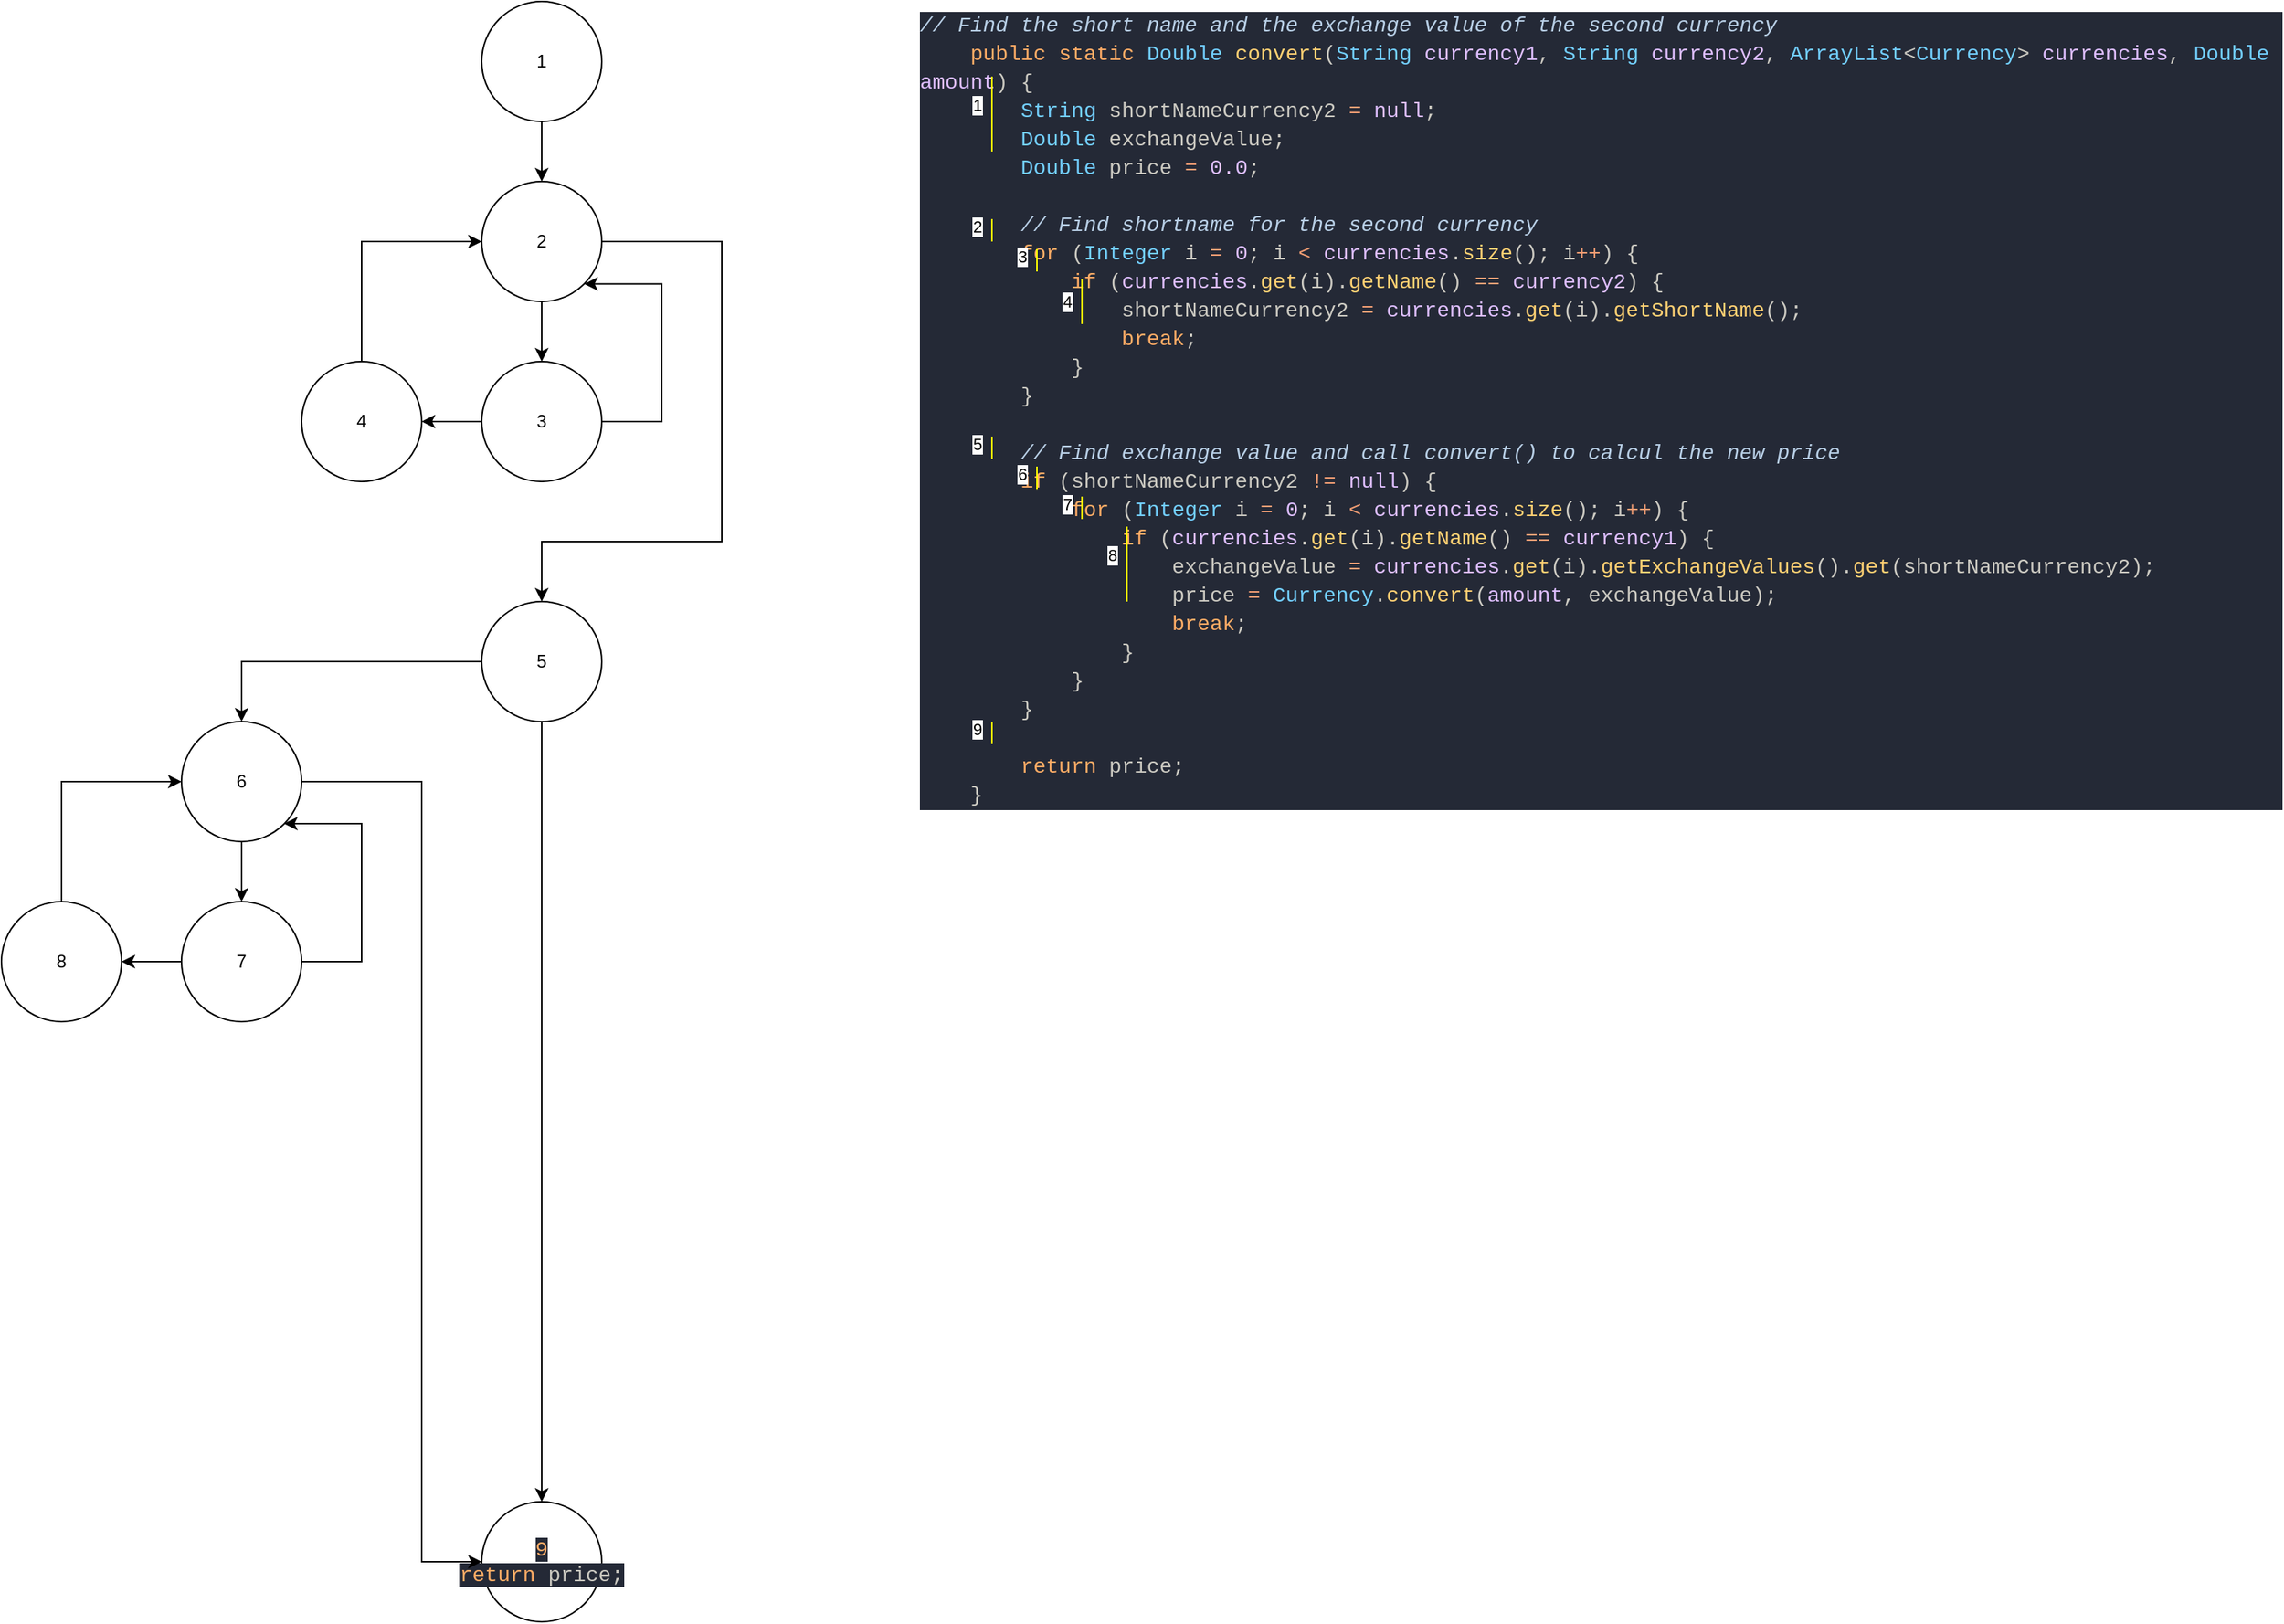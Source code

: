 <mxfile version="13.6.2" type="device"><diagram id="3-yRKTQ1J-snNPChC6Jj" name="Page-1"><mxGraphModel dx="1018" dy="724" grid="1" gridSize="10" guides="1" tooltips="1" connect="1" arrows="1" fold="1" page="1" pageScale="1" pageWidth="850" pageHeight="1100" math="0" shadow="0"><root><mxCell id="0"/><mxCell id="1" parent="0"/><mxCell id="QWL6O-_WRVfbFPHQvak_-22" value="&lt;div style=&quot;background-color: rgb(36 , 41 , 54) ; font-family: &amp;#34;consolas&amp;#34; , &amp;#34;courier new&amp;#34; , monospace ; font-weight: normal ; font-size: 14px ; line-height: 19px&quot;&gt;&lt;div style=&quot;color: rgb(204 , 202 , 194)&quot;&gt;&lt;span style=&quot;color: #b8cfe6 ; font-style: italic&quot;&gt;// Find the short name and the exchange value of the second currency&lt;/span&gt;&lt;/div&gt;&lt;div&gt;&lt;span style=&quot;color: rgb(204 , 202 , 194)&quot;&gt;&amp;nbsp; &amp;nbsp; &lt;/span&gt;&lt;span style=&quot;color: rgb(255 , 173 , 102)&quot;&gt;public&lt;/span&gt;&lt;span style=&quot;color: rgb(204 , 202 , 194)&quot;&gt; &lt;/span&gt;&lt;span style=&quot;color: rgb(255 , 173 , 102)&quot;&gt;static&lt;/span&gt;&lt;span style=&quot;color: rgb(204 , 202 , 194)&quot;&gt; &lt;/span&gt;&lt;span style=&quot;color: rgb(115 , 208 , 255)&quot;&gt;Double&lt;/span&gt;&lt;span style=&quot;color: rgb(204 , 202 , 194)&quot;&gt; &lt;/span&gt;&lt;span style=&quot;color: rgb(255 , 209 , 115)&quot;&gt;convert&lt;/span&gt;&lt;span style=&quot;color: rgb(204 , 202 , 194)&quot;&gt;(&lt;/span&gt;&lt;span style=&quot;color: rgb(115 , 208 , 255)&quot;&gt;String&lt;/span&gt;&lt;span style=&quot;color: rgb(204 , 202 , 194)&quot;&gt; &lt;/span&gt;&lt;span style=&quot;color: rgb(223 , 191 , 255)&quot;&gt;currency1&lt;/span&gt;&lt;span style=&quot;color: rgb(204 , 202 , 194)&quot;&gt;,&lt;/span&gt;&lt;span style=&quot;color: rgb(204 , 202 , 194)&quot;&gt; &lt;/span&gt;&lt;span style=&quot;color: rgb(115 , 208 , 255)&quot;&gt;String&lt;/span&gt;&lt;span style=&quot;color: rgb(204 , 202 , 194)&quot;&gt; &lt;/span&gt;&lt;span style=&quot;color: rgb(223 , 191 , 255)&quot;&gt;currency2&lt;/span&gt;&lt;font color=&quot;#cccac2&quot;&gt;,&amp;nbsp;&lt;/font&gt;&lt;span style=&quot;color: rgb(115 , 208 , 255)&quot;&gt;ArrayList&lt;/span&gt;&lt;font color=&quot;#cccac2&quot;&gt;&amp;lt;&lt;/font&gt;&lt;span style=&quot;color: rgb(115 , 208 , 255)&quot;&gt;Currency&lt;/span&gt;&lt;font color=&quot;#cccac2&quot;&gt;&amp;gt; &lt;/font&gt;&lt;span style=&quot;color: rgb(223 , 191 , 255)&quot;&gt;currencies&lt;/span&gt;&lt;font color=&quot;#cccac2&quot;&gt;, &lt;/font&gt;&lt;span style=&quot;color: rgb(115 , 208 , 255)&quot;&gt;Double&lt;/span&gt; &lt;span style=&quot;color: rgb(223 , 191 , 255)&quot;&gt;amount&lt;/span&gt;&lt;font color=&quot;#cccac2&quot;&gt;) {&lt;/font&gt;&lt;/div&gt;&lt;div style=&quot;color: rgb(204 , 202 , 194)&quot;&gt;&lt;span style=&quot;color: #cccac2&quot;&gt;&amp;nbsp; &amp;nbsp; &amp;nbsp; &amp;nbsp; &lt;/span&gt;&lt;span style=&quot;color: #73d0ff&quot;&gt;String&lt;/span&gt;&lt;span style=&quot;color: #cccac2&quot;&gt; &lt;/span&gt;&lt;span style=&quot;color: #cccac2&quot;&gt;shortNameCurrency2&lt;/span&gt;&lt;span style=&quot;color: #cccac2&quot;&gt; &lt;/span&gt;&lt;span style=&quot;color: #f29e74&quot;&gt;=&lt;/span&gt;&lt;span style=&quot;color: #cccac2&quot;&gt; &lt;/span&gt;&lt;span style=&quot;color: #dfbfff&quot;&gt;null&lt;/span&gt;&lt;span style=&quot;color: #cccac2&quot;&gt;;&lt;/span&gt;&lt;/div&gt;&lt;div style=&quot;color: rgb(204 , 202 , 194)&quot;&gt;&lt;span style=&quot;color: #cccac2&quot;&gt;&amp;nbsp; &amp;nbsp; &amp;nbsp; &amp;nbsp; &lt;/span&gt;&lt;span style=&quot;color: #73d0ff&quot;&gt;Double&lt;/span&gt;&lt;span style=&quot;color: #cccac2&quot;&gt; &lt;/span&gt;&lt;span style=&quot;color: #cccac2&quot;&gt;exchangeValue&lt;/span&gt;&lt;span style=&quot;color: #cccac2&quot;&gt;;&lt;/span&gt;&lt;/div&gt;&lt;div style=&quot;color: rgb(204 , 202 , 194)&quot;&gt;&lt;span style=&quot;color: #cccac2&quot;&gt;&amp;nbsp; &amp;nbsp; &amp;nbsp; &amp;nbsp; &lt;/span&gt;&lt;span style=&quot;color: #73d0ff&quot;&gt;Double&lt;/span&gt;&lt;span style=&quot;color: #cccac2&quot;&gt; &lt;/span&gt;&lt;span style=&quot;color: #cccac2&quot;&gt;price&lt;/span&gt;&lt;span style=&quot;color: #cccac2&quot;&gt; &lt;/span&gt;&lt;span style=&quot;color: #f29e74&quot;&gt;=&lt;/span&gt;&lt;span style=&quot;color: #cccac2&quot;&gt; &lt;/span&gt;&lt;span style=&quot;color: #dfbfff&quot;&gt;0.0&lt;/span&gt;&lt;span style=&quot;color: #cccac2&quot;&gt;;&lt;/span&gt;&lt;/div&gt;&lt;div style=&quot;color: rgb(204 , 202 , 194)&quot;&gt;&lt;span style=&quot;color: #cccac2&quot;&gt;&amp;nbsp; &amp;nbsp; &amp;nbsp; &amp;nbsp; &lt;/span&gt;&lt;/div&gt;&lt;div style=&quot;color: rgb(204 , 202 , 194)&quot;&gt;&lt;span style=&quot;color: #cccac2&quot;&gt;&amp;nbsp; &amp;nbsp; &amp;nbsp; &amp;nbsp; &lt;/span&gt;&lt;span style=&quot;color: #b8cfe6 ; font-style: italic&quot;&gt;// Find shortname for the second currency&lt;/span&gt;&lt;/div&gt;&lt;div style=&quot;color: rgb(204 , 202 , 194)&quot;&gt;&lt;span style=&quot;color: #cccac2&quot;&gt;&amp;nbsp; &amp;nbsp; &amp;nbsp; &amp;nbsp; &lt;/span&gt;&lt;span style=&quot;color: #ffad66&quot;&gt;for&lt;/span&gt;&lt;span style=&quot;color: #cccac2&quot;&gt; (&lt;/span&gt;&lt;span style=&quot;color: #73d0ff&quot;&gt;Integer&lt;/span&gt;&lt;span style=&quot;color: #cccac2&quot;&gt; &lt;/span&gt;&lt;span style=&quot;color: #cccac2&quot;&gt;i&lt;/span&gt;&lt;span style=&quot;color: #cccac2&quot;&gt; &lt;/span&gt;&lt;span style=&quot;color: #f29e74&quot;&gt;=&lt;/span&gt;&lt;span style=&quot;color: #cccac2&quot;&gt; &lt;/span&gt;&lt;span style=&quot;color: #dfbfff&quot;&gt;0&lt;/span&gt;&lt;span style=&quot;color: #cccac2&quot;&gt;;&lt;/span&gt;&lt;span style=&quot;color: #cccac2&quot;&gt; &lt;/span&gt;&lt;span style=&quot;color: #cccac2&quot;&gt;i&lt;/span&gt;&lt;span style=&quot;color: #cccac2&quot;&gt; &lt;/span&gt;&lt;span style=&quot;color: #f29e74&quot;&gt;&amp;lt;&lt;/span&gt;&lt;span style=&quot;color: #cccac2&quot;&gt; &lt;/span&gt;&lt;span style=&quot;color: #dfbfff&quot;&gt;currencies&lt;/span&gt;&lt;span style=&quot;color: #cccac2&quot;&gt;.&lt;/span&gt;&lt;span style=&quot;color: #ffd173&quot;&gt;size&lt;/span&gt;&lt;span style=&quot;color: #cccac2&quot;&gt;()&lt;/span&gt;&lt;span style=&quot;color: #cccac2&quot;&gt;;&lt;/span&gt;&lt;span style=&quot;color: #cccac2&quot;&gt; &lt;/span&gt;&lt;span style=&quot;color: #cccac2&quot;&gt;i&lt;/span&gt;&lt;span style=&quot;color: #f29e74&quot;&gt;++&lt;/span&gt;&lt;span style=&quot;color: #cccac2&quot;&gt;) {&lt;/span&gt;&lt;/div&gt;&lt;div style=&quot;color: rgb(204 , 202 , 194)&quot;&gt;&lt;span style=&quot;color: #cccac2&quot;&gt;&amp;nbsp; &amp;nbsp; &amp;nbsp; &amp;nbsp; &amp;nbsp; &amp;nbsp; &lt;/span&gt;&lt;span style=&quot;color: #ffad66&quot;&gt;if&lt;/span&gt;&lt;span style=&quot;color: #cccac2&quot;&gt; (&lt;/span&gt;&lt;span style=&quot;color: #dfbfff&quot;&gt;currencies&lt;/span&gt;&lt;span style=&quot;color: #cccac2&quot;&gt;.&lt;/span&gt;&lt;span style=&quot;color: #ffd173&quot;&gt;get&lt;/span&gt;&lt;span style=&quot;color: #cccac2&quot;&gt;(&lt;/span&gt;&lt;span style=&quot;color: #cccac2&quot;&gt;i&lt;/span&gt;&lt;span style=&quot;color: #cccac2&quot;&gt;)&lt;/span&gt;&lt;span style=&quot;color: #cccac2&quot;&gt;.&lt;/span&gt;&lt;span style=&quot;color: #ffd173&quot;&gt;getName&lt;/span&gt;&lt;span style=&quot;color: #cccac2&quot;&gt;() &lt;/span&gt;&lt;span style=&quot;color: #f29e74&quot;&gt;==&lt;/span&gt;&lt;span style=&quot;color: #cccac2&quot;&gt; &lt;/span&gt;&lt;span style=&quot;color: #dfbfff&quot;&gt;currency2&lt;/span&gt;&lt;span style=&quot;color: #cccac2&quot;&gt;) {&lt;/span&gt;&lt;/div&gt;&lt;div style=&quot;color: rgb(204 , 202 , 194)&quot;&gt;&lt;span style=&quot;color: #cccac2&quot;&gt;&amp;nbsp; &amp;nbsp; &amp;nbsp; &amp;nbsp; &amp;nbsp; &amp;nbsp; &amp;nbsp; &amp;nbsp; &lt;/span&gt;&lt;span style=&quot;color: #cccac2&quot;&gt;shortNameCurrency2&lt;/span&gt;&lt;span style=&quot;color: #cccac2&quot;&gt; &lt;/span&gt;&lt;span style=&quot;color: #f29e74&quot;&gt;=&lt;/span&gt;&lt;span style=&quot;color: #cccac2&quot;&gt; &lt;/span&gt;&lt;span style=&quot;color: #dfbfff&quot;&gt;currencies&lt;/span&gt;&lt;span style=&quot;color: #cccac2&quot;&gt;.&lt;/span&gt;&lt;span style=&quot;color: #ffd173&quot;&gt;get&lt;/span&gt;&lt;span style=&quot;color: #cccac2&quot;&gt;(&lt;/span&gt;&lt;span style=&quot;color: #cccac2&quot;&gt;i&lt;/span&gt;&lt;span style=&quot;color: #cccac2&quot;&gt;)&lt;/span&gt;&lt;span style=&quot;color: #cccac2&quot;&gt;.&lt;/span&gt;&lt;span style=&quot;color: #ffd173&quot;&gt;getShortName&lt;/span&gt;&lt;span style=&quot;color: #cccac2&quot;&gt;()&lt;/span&gt;&lt;span style=&quot;color: #cccac2&quot;&gt;;&lt;/span&gt;&lt;/div&gt;&lt;div style=&quot;color: rgb(204 , 202 , 194)&quot;&gt;&lt;span style=&quot;color: #cccac2&quot;&gt;&amp;nbsp; &amp;nbsp; &amp;nbsp; &amp;nbsp; &amp;nbsp; &amp;nbsp; &amp;nbsp; &amp;nbsp; &lt;/span&gt;&lt;span style=&quot;color: #ffad66&quot;&gt;break&lt;/span&gt;&lt;span style=&quot;color: #cccac2&quot;&gt;;&lt;/span&gt;&lt;/div&gt;&lt;div style=&quot;color: rgb(204 , 202 , 194)&quot;&gt;&lt;span style=&quot;color: #cccac2&quot;&gt;&amp;nbsp; &amp;nbsp; &amp;nbsp; &amp;nbsp; &amp;nbsp; &amp;nbsp; }&lt;/span&gt;&lt;/div&gt;&lt;div style=&quot;color: rgb(204 , 202 , 194)&quot;&gt;&lt;span style=&quot;color: #cccac2&quot;&gt;&amp;nbsp; &amp;nbsp; &amp;nbsp; &amp;nbsp; }&lt;/span&gt;&lt;/div&gt;&lt;div style=&quot;color: rgb(204 , 202 , 194)&quot;&gt;&lt;span style=&quot;color: #cccac2&quot;&gt;&amp;nbsp; &amp;nbsp; &amp;nbsp; &amp;nbsp; &lt;/span&gt;&lt;/div&gt;&lt;div style=&quot;color: rgb(204 , 202 , 194)&quot;&gt;&lt;span style=&quot;color: #cccac2&quot;&gt;&amp;nbsp; &amp;nbsp; &amp;nbsp; &amp;nbsp; &lt;/span&gt;&lt;span style=&quot;color: #b8cfe6 ; font-style: italic&quot;&gt;// Find exchange value and call convert() to calcul the new price&lt;/span&gt;&lt;/div&gt;&lt;div style=&quot;color: rgb(204 , 202 , 194)&quot;&gt;&lt;span style=&quot;color: #cccac2&quot;&gt;&amp;nbsp; &amp;nbsp; &amp;nbsp; &amp;nbsp; &lt;/span&gt;&lt;span style=&quot;color: #ffad66&quot;&gt;if&lt;/span&gt;&lt;span style=&quot;color: #cccac2&quot;&gt; (&lt;/span&gt;&lt;span style=&quot;color: #cccac2&quot;&gt;shortNameCurrency2&lt;/span&gt;&lt;span style=&quot;color: #cccac2&quot;&gt; &lt;/span&gt;&lt;span style=&quot;color: #f29e74&quot;&gt;!=&lt;/span&gt;&lt;span style=&quot;color: #cccac2&quot;&gt; &lt;/span&gt;&lt;span style=&quot;color: #dfbfff&quot;&gt;null&lt;/span&gt;&lt;span style=&quot;color: #cccac2&quot;&gt;) {&lt;/span&gt;&lt;/div&gt;&lt;div style=&quot;color: rgb(204 , 202 , 194)&quot;&gt;&lt;span style=&quot;color: #cccac2&quot;&gt;&amp;nbsp; &amp;nbsp; &amp;nbsp; &amp;nbsp; &amp;nbsp; &amp;nbsp; &lt;/span&gt;&lt;span style=&quot;color: #ffad66&quot;&gt;for&lt;/span&gt;&lt;span style=&quot;color: #cccac2&quot;&gt; (&lt;/span&gt;&lt;span style=&quot;color: #73d0ff&quot;&gt;Integer&lt;/span&gt;&lt;span style=&quot;color: #cccac2&quot;&gt; &lt;/span&gt;&lt;span style=&quot;color: #cccac2&quot;&gt;i&lt;/span&gt;&lt;span style=&quot;color: #cccac2&quot;&gt; &lt;/span&gt;&lt;span style=&quot;color: #f29e74&quot;&gt;=&lt;/span&gt;&lt;span style=&quot;color: #cccac2&quot;&gt; &lt;/span&gt;&lt;span style=&quot;color: #dfbfff&quot;&gt;0&lt;/span&gt;&lt;span style=&quot;color: #cccac2&quot;&gt;;&lt;/span&gt;&lt;span style=&quot;color: #cccac2&quot;&gt; &lt;/span&gt;&lt;span style=&quot;color: #cccac2&quot;&gt;i&lt;/span&gt;&lt;span style=&quot;color: #cccac2&quot;&gt; &lt;/span&gt;&lt;span style=&quot;color: #f29e74&quot;&gt;&amp;lt;&lt;/span&gt;&lt;span style=&quot;color: #cccac2&quot;&gt; &lt;/span&gt;&lt;span style=&quot;color: #dfbfff&quot;&gt;currencies&lt;/span&gt;&lt;span style=&quot;color: #cccac2&quot;&gt;.&lt;/span&gt;&lt;span style=&quot;color: #ffd173&quot;&gt;size&lt;/span&gt;&lt;span style=&quot;color: #cccac2&quot;&gt;()&lt;/span&gt;&lt;span style=&quot;color: #cccac2&quot;&gt;;&lt;/span&gt;&lt;span style=&quot;color: #cccac2&quot;&gt; &lt;/span&gt;&lt;span style=&quot;color: #cccac2&quot;&gt;i&lt;/span&gt;&lt;span style=&quot;color: #f29e74&quot;&gt;++&lt;/span&gt;&lt;span style=&quot;color: #cccac2&quot;&gt;) {&lt;/span&gt;&lt;/div&gt;&lt;div style=&quot;color: rgb(204 , 202 , 194)&quot;&gt;&lt;span style=&quot;color: #cccac2&quot;&gt;&amp;nbsp; &amp;nbsp; &amp;nbsp; &amp;nbsp; &amp;nbsp; &amp;nbsp; &amp;nbsp; &amp;nbsp; &lt;/span&gt;&lt;span style=&quot;color: #ffad66&quot;&gt;if&lt;/span&gt;&lt;span style=&quot;color: #cccac2&quot;&gt; (&lt;/span&gt;&lt;span style=&quot;color: #dfbfff&quot;&gt;currencies&lt;/span&gt;&lt;span style=&quot;color: #cccac2&quot;&gt;.&lt;/span&gt;&lt;span style=&quot;color: #ffd173&quot;&gt;get&lt;/span&gt;&lt;span style=&quot;color: #cccac2&quot;&gt;(&lt;/span&gt;&lt;span style=&quot;color: #cccac2&quot;&gt;i&lt;/span&gt;&lt;span style=&quot;color: #cccac2&quot;&gt;)&lt;/span&gt;&lt;span style=&quot;color: #cccac2&quot;&gt;.&lt;/span&gt;&lt;span style=&quot;color: #ffd173&quot;&gt;getName&lt;/span&gt;&lt;span style=&quot;color: #cccac2&quot;&gt;() &lt;/span&gt;&lt;span style=&quot;color: #f29e74&quot;&gt;==&lt;/span&gt;&lt;span style=&quot;color: #cccac2&quot;&gt; &lt;/span&gt;&lt;span style=&quot;color: #dfbfff&quot;&gt;currency1&lt;/span&gt;&lt;span style=&quot;color: #cccac2&quot;&gt;) {&lt;/span&gt;&lt;/div&gt;&lt;div style=&quot;color: rgb(204 , 202 , 194)&quot;&gt;&lt;span style=&quot;color: #cccac2&quot;&gt;&amp;nbsp; &amp;nbsp; &amp;nbsp; &amp;nbsp; &amp;nbsp; &amp;nbsp; &amp;nbsp; &amp;nbsp; &amp;nbsp; &amp;nbsp; &lt;/span&gt;&lt;span style=&quot;color: #cccac2&quot;&gt;exchangeValue&lt;/span&gt;&lt;span style=&quot;color: #cccac2&quot;&gt; &lt;/span&gt;&lt;span style=&quot;color: #f29e74&quot;&gt;=&lt;/span&gt;&lt;span style=&quot;color: #cccac2&quot;&gt; &lt;/span&gt;&lt;span style=&quot;color: #dfbfff&quot;&gt;currencies&lt;/span&gt;&lt;span style=&quot;color: #cccac2&quot;&gt;.&lt;/span&gt;&lt;span style=&quot;color: #ffd173&quot;&gt;get&lt;/span&gt;&lt;span style=&quot;color: #cccac2&quot;&gt;(&lt;/span&gt;&lt;span style=&quot;color: #cccac2&quot;&gt;i&lt;/span&gt;&lt;span style=&quot;color: #cccac2&quot;&gt;)&lt;/span&gt;&lt;span style=&quot;color: #cccac2&quot;&gt;.&lt;/span&gt;&lt;span style=&quot;color: #ffd173&quot;&gt;getExchangeValues&lt;/span&gt;&lt;span style=&quot;color: #cccac2&quot;&gt;()&lt;/span&gt;&lt;span style=&quot;color: #cccac2&quot;&gt;.&lt;/span&gt;&lt;span style=&quot;color: #ffd173&quot;&gt;get&lt;/span&gt;&lt;span style=&quot;color: #cccac2&quot;&gt;(&lt;/span&gt;&lt;span style=&quot;color: #cccac2&quot;&gt;shortNameCurrency2&lt;/span&gt;&lt;span style=&quot;color: #cccac2&quot;&gt;)&lt;/span&gt;&lt;span style=&quot;color: #cccac2&quot;&gt;;&lt;/span&gt;&lt;/div&gt;&lt;div style=&quot;color: rgb(204 , 202 , 194)&quot;&gt;&lt;span style=&quot;color: #cccac2&quot;&gt;&amp;nbsp; &amp;nbsp; &amp;nbsp; &amp;nbsp; &amp;nbsp; &amp;nbsp; &amp;nbsp; &amp;nbsp; &amp;nbsp; &amp;nbsp; &lt;/span&gt;&lt;span style=&quot;color: #cccac2&quot;&gt;price&lt;/span&gt;&lt;span style=&quot;color: #cccac2&quot;&gt; &lt;/span&gt;&lt;span style=&quot;color: #f29e74&quot;&gt;=&lt;/span&gt;&lt;span style=&quot;color: #cccac2&quot;&gt; &lt;/span&gt;&lt;span style=&quot;color: #73d0ff&quot;&gt;Currency&lt;/span&gt;&lt;span style=&quot;color: #cccac2&quot;&gt;.&lt;/span&gt;&lt;span style=&quot;color: #ffd173&quot;&gt;convert&lt;/span&gt;&lt;span style=&quot;color: #cccac2&quot;&gt;(&lt;/span&gt;&lt;span style=&quot;color: #dfbfff&quot;&gt;amount&lt;/span&gt;&lt;span style=&quot;color: #cccac2&quot;&gt;,&lt;/span&gt;&lt;span style=&quot;color: #cccac2&quot;&gt; &lt;/span&gt;&lt;span style=&quot;color: #cccac2&quot;&gt;exchangeValue&lt;/span&gt;&lt;span style=&quot;color: #cccac2&quot;&gt;)&lt;/span&gt;&lt;span style=&quot;color: #cccac2&quot;&gt;;&lt;/span&gt;&lt;/div&gt;&lt;div style=&quot;color: rgb(204 , 202 , 194)&quot;&gt;&lt;span style=&quot;color: #cccac2&quot;&gt;&amp;nbsp; &amp;nbsp; &amp;nbsp; &amp;nbsp; &amp;nbsp; &amp;nbsp; &amp;nbsp; &amp;nbsp; &amp;nbsp; &amp;nbsp; &lt;/span&gt;&lt;span style=&quot;color: #ffad66&quot;&gt;break&lt;/span&gt;&lt;span style=&quot;color: #cccac2&quot;&gt;;&lt;/span&gt;&lt;/div&gt;&lt;div style=&quot;color: rgb(204 , 202 , 194)&quot;&gt;&lt;span style=&quot;color: #cccac2&quot;&gt;&amp;nbsp; &amp;nbsp; &amp;nbsp; &amp;nbsp; &amp;nbsp; &amp;nbsp; &amp;nbsp; &amp;nbsp; }&lt;/span&gt;&lt;/div&gt;&lt;div style=&quot;color: rgb(204 , 202 , 194)&quot;&gt;&lt;span style=&quot;color: #cccac2&quot;&gt;&amp;nbsp; &amp;nbsp; &amp;nbsp; &amp;nbsp; &amp;nbsp; &amp;nbsp; }&lt;/span&gt;&lt;/div&gt;&lt;div style=&quot;color: rgb(204 , 202 , 194)&quot;&gt;&lt;span style=&quot;color: #cccac2&quot;&gt;&amp;nbsp; &amp;nbsp; &amp;nbsp; &amp;nbsp; }&lt;/span&gt;&lt;/div&gt;&lt;div style=&quot;color: rgb(204 , 202 , 194)&quot;&gt;&lt;span style=&quot;color: #cccac2&quot;&gt;&amp;nbsp; &amp;nbsp; &amp;nbsp; &amp;nbsp; &lt;/span&gt;&lt;/div&gt;&lt;div style=&quot;color: rgb(204 , 202 , 194)&quot;&gt;&lt;span style=&quot;color: #cccac2&quot;&gt;&amp;nbsp; &amp;nbsp; &amp;nbsp; &amp;nbsp; &lt;/span&gt;&lt;span style=&quot;color: #ffad66&quot;&gt;return&lt;/span&gt;&lt;span style=&quot;color: #cccac2&quot;&gt; &lt;/span&gt;&lt;span style=&quot;color: #cccac2&quot;&gt;price&lt;/span&gt;&lt;span style=&quot;color: #cccac2&quot;&gt;;&lt;/span&gt;&lt;/div&gt;&lt;div style=&quot;color: rgb(204 , 202 , 194)&quot;&gt;&lt;span style=&quot;color: #cccac2&quot;&gt;&amp;nbsp; &amp;nbsp; }&lt;/span&gt;&lt;/div&gt;&lt;/div&gt;" style="text;whiteSpace=wrap;html=1;" vertex="1" parent="1"><mxGeometry x="650" width="910" height="520" as="geometry"/></mxCell><mxCell id="QWL6O-_WRVfbFPHQvak_-6" style="edgeStyle=orthogonalEdgeStyle;rounded=0;orthogonalLoop=1;jettySize=auto;html=1;" edge="1" parent="1" source="QWL6O-_WRVfbFPHQvak_-2" target="QWL6O-_WRVfbFPHQvak_-4"><mxGeometry relative="1" as="geometry"/></mxCell><mxCell id="QWL6O-_WRVfbFPHQvak_-65" style="edgeStyle=orthogonalEdgeStyle;rounded=0;orthogonalLoop=1;jettySize=auto;html=1;entryX=0.5;entryY=0;entryDx=0;entryDy=0;strokeColor=#000000;" edge="1" parent="1" source="QWL6O-_WRVfbFPHQvak_-2" target="QWL6O-_WRVfbFPHQvak_-50"><mxGeometry relative="1" as="geometry"><Array as="points"><mxPoint x="520" y="160"/><mxPoint x="520" y="360"/><mxPoint x="400" y="360"/></Array></mxGeometry></mxCell><mxCell id="QWL6O-_WRVfbFPHQvak_-2" value="2" style="ellipse;whiteSpace=wrap;html=1;aspect=fixed;" vertex="1" parent="1"><mxGeometry x="360" y="120" width="80" height="80" as="geometry"/></mxCell><mxCell id="QWL6O-_WRVfbFPHQvak_-47" style="edgeStyle=orthogonalEdgeStyle;rounded=0;orthogonalLoop=1;jettySize=auto;html=1;strokeColor=#000000;" edge="1" parent="1" source="QWL6O-_WRVfbFPHQvak_-4" target="QWL6O-_WRVfbFPHQvak_-11"><mxGeometry relative="1" as="geometry"/></mxCell><mxCell id="QWL6O-_WRVfbFPHQvak_-49" style="edgeStyle=orthogonalEdgeStyle;rounded=0;orthogonalLoop=1;jettySize=auto;html=1;entryX=1;entryY=1;entryDx=0;entryDy=0;strokeColor=#000000;" edge="1" parent="1" source="QWL6O-_WRVfbFPHQvak_-4" target="QWL6O-_WRVfbFPHQvak_-2"><mxGeometry relative="1" as="geometry"><Array as="points"><mxPoint x="480" y="280"/><mxPoint x="480" y="188"/></Array></mxGeometry></mxCell><mxCell id="QWL6O-_WRVfbFPHQvak_-4" value="3" style="ellipse;whiteSpace=wrap;html=1;aspect=fixed;" vertex="1" parent="1"><mxGeometry x="360" y="240" width="80" height="80" as="geometry"/></mxCell><mxCell id="QWL6O-_WRVfbFPHQvak_-48" style="edgeStyle=orthogonalEdgeStyle;rounded=0;orthogonalLoop=1;jettySize=auto;html=1;entryX=0;entryY=0.5;entryDx=0;entryDy=0;strokeColor=#000000;" edge="1" parent="1" source="QWL6O-_WRVfbFPHQvak_-11" target="QWL6O-_WRVfbFPHQvak_-2"><mxGeometry relative="1" as="geometry"><Array as="points"><mxPoint x="280" y="160"/></Array></mxGeometry></mxCell><mxCell id="QWL6O-_WRVfbFPHQvak_-11" value="4" style="ellipse;whiteSpace=wrap;html=1;aspect=fixed;" vertex="1" parent="1"><mxGeometry x="240" y="240" width="80" height="80" as="geometry"/></mxCell><mxCell id="QWL6O-_WRVfbFPHQvak_-24" value="" style="endArrow=none;html=1;strokeColor=#FFFF00;" edge="1" parent="1"><mxGeometry width="50" height="50" relative="1" as="geometry"><mxPoint x="700" y="100" as="sourcePoint"/><mxPoint x="700" y="50" as="targetPoint"/></mxGeometry></mxCell><mxCell id="QWL6O-_WRVfbFPHQvak_-31" value="1" style="edgeLabel;html=1;align=center;verticalAlign=middle;resizable=0;points=[];" vertex="1" connectable="0" parent="QWL6O-_WRVfbFPHQvak_-24"><mxGeometry x="0.269" y="-1" relative="1" as="geometry"><mxPoint x="-11" as="offset"/></mxGeometry></mxCell><mxCell id="QWL6O-_WRVfbFPHQvak_-28" value="" style="endArrow=none;html=1;strokeColor=#FFFF00;" edge="1" parent="1"><mxGeometry width="50" height="50" relative="1" as="geometry"><mxPoint x="700" y="160" as="sourcePoint"/><mxPoint x="700" y="145" as="targetPoint"/></mxGeometry></mxCell><mxCell id="QWL6O-_WRVfbFPHQvak_-32" value="2" style="edgeLabel;html=1;align=center;verticalAlign=middle;resizable=0;points=[];" vertex="1" connectable="0" parent="QWL6O-_WRVfbFPHQvak_-28"><mxGeometry x="0.708" relative="1" as="geometry"><mxPoint x="-10" y="2.8" as="offset"/></mxGeometry></mxCell><mxCell id="QWL6O-_WRVfbFPHQvak_-29" value="" style="endArrow=none;html=1;strokeColor=#FFFF00;" edge="1" parent="1"><mxGeometry width="50" height="50" relative="1" as="geometry"><mxPoint x="730" y="180" as="sourcePoint"/><mxPoint x="730" y="165" as="targetPoint"/></mxGeometry></mxCell><mxCell id="QWL6O-_WRVfbFPHQvak_-33" value="3" style="edgeLabel;html=1;align=center;verticalAlign=middle;resizable=0;points=[];" vertex="1" connectable="0" parent="QWL6O-_WRVfbFPHQvak_-29"><mxGeometry x="0.554" relative="1" as="geometry"><mxPoint x="-10" y="1.63" as="offset"/></mxGeometry></mxCell><mxCell id="QWL6O-_WRVfbFPHQvak_-30" value="" style="endArrow=none;html=1;strokeColor=#FFFF00;" edge="1" parent="1"><mxGeometry width="50" height="50" relative="1" as="geometry"><mxPoint x="760" y="215" as="sourcePoint"/><mxPoint x="760" y="185" as="targetPoint"/></mxGeometry></mxCell><mxCell id="QWL6O-_WRVfbFPHQvak_-34" value="4" style="edgeLabel;html=1;align=center;verticalAlign=middle;resizable=0;points=[];" vertex="1" connectable="0" parent="QWL6O-_WRVfbFPHQvak_-30"><mxGeometry x="0.23" y="-1" relative="1" as="geometry"><mxPoint x="-11" y="3.45" as="offset"/></mxGeometry></mxCell><mxCell id="QWL6O-_WRVfbFPHQvak_-35" value="" style="endArrow=none;html=1;strokeColor=#FFFF00;" edge="1" parent="1"><mxGeometry width="50" height="50" relative="1" as="geometry"><mxPoint x="700" y="305" as="sourcePoint"/><mxPoint x="700" y="290" as="targetPoint"/></mxGeometry></mxCell><mxCell id="QWL6O-_WRVfbFPHQvak_-36" value="5" style="edgeLabel;html=1;align=center;verticalAlign=middle;resizable=0;points=[];" vertex="1" connectable="0" parent="QWL6O-_WRVfbFPHQvak_-35"><mxGeometry x="0.554" relative="1" as="geometry"><mxPoint x="-10" y="1.63" as="offset"/></mxGeometry></mxCell><mxCell id="QWL6O-_WRVfbFPHQvak_-43" style="edgeStyle=orthogonalEdgeStyle;rounded=0;orthogonalLoop=1;jettySize=auto;html=1;strokeColor=#000000;" edge="1" parent="1" source="QWL6O-_WRVfbFPHQvak_-42" target="QWL6O-_WRVfbFPHQvak_-2"><mxGeometry relative="1" as="geometry"/></mxCell><mxCell id="QWL6O-_WRVfbFPHQvak_-42" value="1" style="ellipse;whiteSpace=wrap;html=1;aspect=fixed;" vertex="1" parent="1"><mxGeometry x="360" width="80" height="80" as="geometry"/></mxCell><mxCell id="QWL6O-_WRVfbFPHQvak_-52" style="edgeStyle=orthogonalEdgeStyle;rounded=0;orthogonalLoop=1;jettySize=auto;html=1;entryX=0.5;entryY=0;entryDx=0;entryDy=0;strokeColor=#000000;" edge="1" parent="1" source="QWL6O-_WRVfbFPHQvak_-50" target="QWL6O-_WRVfbFPHQvak_-51"><mxGeometry relative="1" as="geometry"/></mxCell><mxCell id="QWL6O-_WRVfbFPHQvak_-54" style="edgeStyle=orthogonalEdgeStyle;rounded=0;orthogonalLoop=1;jettySize=auto;html=1;strokeColor=#000000;entryX=0.5;entryY=0;entryDx=0;entryDy=0;" edge="1" parent="1" source="QWL6O-_WRVfbFPHQvak_-50" target="QWL6O-_WRVfbFPHQvak_-58"><mxGeometry relative="1" as="geometry"><mxPoint x="240" y="440" as="targetPoint"/></mxGeometry></mxCell><mxCell id="QWL6O-_WRVfbFPHQvak_-50" value="5" style="ellipse;whiteSpace=wrap;html=1;aspect=fixed;" vertex="1" parent="1"><mxGeometry x="360" y="400" width="80" height="80" as="geometry"/></mxCell><mxCell id="QWL6O-_WRVfbFPHQvak_-51" value="&lt;span style=&quot;font-family: &amp;#34;consolas&amp;#34; , &amp;#34;courier new&amp;#34; , monospace ; font-size: 14px ; text-align: left ; background-color: rgb(36 , 41 , 54) ; color: rgb(255 , 173 , 102)&quot;&gt;9&lt;br&gt;return&lt;/span&gt;&lt;span style=&quot;color: rgb(204 , 202 , 194) ; font-family: &amp;#34;consolas&amp;#34; , &amp;#34;courier new&amp;#34; , monospace ; font-size: 14px ; text-align: left ; background-color: rgb(36 , 41 , 54)&quot;&gt;&amp;nbsp;&lt;/span&gt;&lt;span style=&quot;color: rgb(204 , 202 , 194) ; font-family: &amp;#34;consolas&amp;#34; , &amp;#34;courier new&amp;#34; , monospace ; font-size: 14px ; text-align: left ; background-color: rgb(36 , 41 , 54)&quot;&gt;price&lt;/span&gt;&lt;span style=&quot;color: rgb(204 , 202 , 194) ; font-family: &amp;#34;consolas&amp;#34; , &amp;#34;courier new&amp;#34; , monospace ; font-size: 14px ; text-align: left ; background-color: rgb(36 , 41 , 54)&quot;&gt;;&lt;/span&gt;" style="ellipse;whiteSpace=wrap;html=1;aspect=fixed;" vertex="1" parent="1"><mxGeometry x="360" y="1000" width="80" height="80" as="geometry"/></mxCell><mxCell id="QWL6O-_WRVfbFPHQvak_-55" value="" style="endArrow=none;html=1;strokeColor=#FFFF00;" edge="1" parent="1"><mxGeometry width="50" height="50" relative="1" as="geometry"><mxPoint x="730" y="325" as="sourcePoint"/><mxPoint x="730" y="310" as="targetPoint"/></mxGeometry></mxCell><mxCell id="QWL6O-_WRVfbFPHQvak_-56" value="6" style="edgeLabel;html=1;align=center;verticalAlign=middle;resizable=0;points=[];" vertex="1" connectable="0" parent="QWL6O-_WRVfbFPHQvak_-55"><mxGeometry x="0.554" relative="1" as="geometry"><mxPoint x="-10" y="1.63" as="offset"/></mxGeometry></mxCell><mxCell id="QWL6O-_WRVfbFPHQvak_-57" style="edgeStyle=orthogonalEdgeStyle;rounded=0;orthogonalLoop=1;jettySize=auto;html=1;" edge="1" parent="1" source="QWL6O-_WRVfbFPHQvak_-58" target="QWL6O-_WRVfbFPHQvak_-61"><mxGeometry relative="1" as="geometry"/></mxCell><mxCell id="QWL6O-_WRVfbFPHQvak_-64" style="edgeStyle=orthogonalEdgeStyle;rounded=0;orthogonalLoop=1;jettySize=auto;html=1;strokeColor=#000000;entryX=0;entryY=0.5;entryDx=0;entryDy=0;" edge="1" parent="1" source="QWL6O-_WRVfbFPHQvak_-58" target="QWL6O-_WRVfbFPHQvak_-51"><mxGeometry relative="1" as="geometry"><mxPoint x="320" y="960" as="targetPoint"/><Array as="points"><mxPoint x="320" y="520"/><mxPoint x="320" y="1040"/></Array></mxGeometry></mxCell><mxCell id="QWL6O-_WRVfbFPHQvak_-58" value="6" style="ellipse;whiteSpace=wrap;html=1;aspect=fixed;" vertex="1" parent="1"><mxGeometry x="160" y="480" width="80" height="80" as="geometry"/></mxCell><mxCell id="QWL6O-_WRVfbFPHQvak_-59" style="edgeStyle=orthogonalEdgeStyle;rounded=0;orthogonalLoop=1;jettySize=auto;html=1;strokeColor=#000000;" edge="1" parent="1" source="QWL6O-_WRVfbFPHQvak_-61" target="QWL6O-_WRVfbFPHQvak_-63"><mxGeometry relative="1" as="geometry"/></mxCell><mxCell id="QWL6O-_WRVfbFPHQvak_-60" style="edgeStyle=orthogonalEdgeStyle;rounded=0;orthogonalLoop=1;jettySize=auto;html=1;entryX=1;entryY=1;entryDx=0;entryDy=0;strokeColor=#000000;" edge="1" parent="1" source="QWL6O-_WRVfbFPHQvak_-61" target="QWL6O-_WRVfbFPHQvak_-58"><mxGeometry relative="1" as="geometry"><Array as="points"><mxPoint x="280" y="640"/><mxPoint x="280" y="548"/><mxPoint x="228" y="548"/></Array></mxGeometry></mxCell><mxCell id="QWL6O-_WRVfbFPHQvak_-61" value="7" style="ellipse;whiteSpace=wrap;html=1;aspect=fixed;" vertex="1" parent="1"><mxGeometry x="160" y="600" width="80" height="80" as="geometry"/></mxCell><mxCell id="QWL6O-_WRVfbFPHQvak_-62" style="edgeStyle=orthogonalEdgeStyle;rounded=0;orthogonalLoop=1;jettySize=auto;html=1;entryX=0;entryY=0.5;entryDx=0;entryDy=0;strokeColor=#000000;" edge="1" parent="1" source="QWL6O-_WRVfbFPHQvak_-63" target="QWL6O-_WRVfbFPHQvak_-58"><mxGeometry relative="1" as="geometry"><Array as="points"><mxPoint x="80" y="520"/></Array></mxGeometry></mxCell><mxCell id="QWL6O-_WRVfbFPHQvak_-63" value="8" style="ellipse;whiteSpace=wrap;html=1;aspect=fixed;" vertex="1" parent="1"><mxGeometry x="40" y="600" width="80" height="80" as="geometry"/></mxCell><mxCell id="QWL6O-_WRVfbFPHQvak_-66" value="" style="endArrow=none;html=1;strokeColor=#FFFF00;" edge="1" parent="1"><mxGeometry width="50" height="50" relative="1" as="geometry"><mxPoint x="790" y="400" as="sourcePoint"/><mxPoint x="790" y="350" as="targetPoint"/></mxGeometry></mxCell><mxCell id="QWL6O-_WRVfbFPHQvak_-67" value="8" style="edgeLabel;html=1;align=center;verticalAlign=middle;resizable=0;points=[];" vertex="1" connectable="0" parent="QWL6O-_WRVfbFPHQvak_-66"><mxGeometry x="0.269" y="-1" relative="1" as="geometry"><mxPoint x="-11" as="offset"/></mxGeometry></mxCell><mxCell id="QWL6O-_WRVfbFPHQvak_-68" value="" style="endArrow=none;html=1;strokeColor=#FFFF00;" edge="1" parent="1"><mxGeometry width="50" height="50" relative="1" as="geometry"><mxPoint x="760" y="345" as="sourcePoint"/><mxPoint x="760" y="330" as="targetPoint"/></mxGeometry></mxCell><mxCell id="QWL6O-_WRVfbFPHQvak_-69" value="7" style="edgeLabel;html=1;align=center;verticalAlign=middle;resizable=0;points=[];" vertex="1" connectable="0" parent="QWL6O-_WRVfbFPHQvak_-68"><mxGeometry x="0.554" relative="1" as="geometry"><mxPoint x="-10" y="1.63" as="offset"/></mxGeometry></mxCell><mxCell id="QWL6O-_WRVfbFPHQvak_-70" value="" style="endArrow=none;html=1;strokeColor=#FFFF00;" edge="1" parent="1"><mxGeometry width="50" height="50" relative="1" as="geometry"><mxPoint x="700" y="495" as="sourcePoint"/><mxPoint x="700" y="480" as="targetPoint"/></mxGeometry></mxCell><mxCell id="QWL6O-_WRVfbFPHQvak_-71" value="9" style="edgeLabel;html=1;align=center;verticalAlign=middle;resizable=0;points=[];" vertex="1" connectable="0" parent="QWL6O-_WRVfbFPHQvak_-70"><mxGeometry x="0.554" relative="1" as="geometry"><mxPoint x="-10" y="1.63" as="offset"/></mxGeometry></mxCell></root></mxGraphModel></diagram></mxfile>